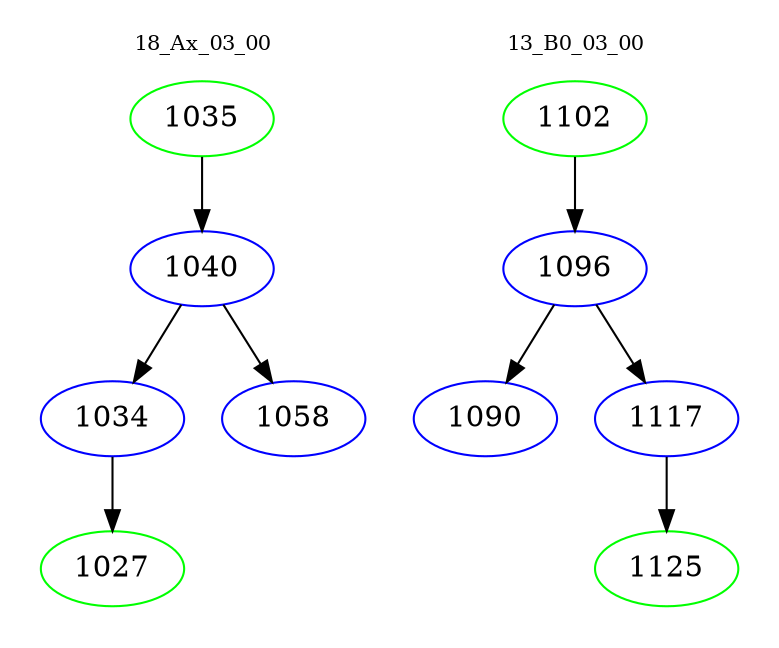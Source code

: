 digraph{
subgraph cluster_0 {
color = white
label = "18_Ax_03_00";
fontsize=10;
T0_1035 [label="1035", color="green"]
T0_1035 -> T0_1040 [color="black"]
T0_1040 [label="1040", color="blue"]
T0_1040 -> T0_1034 [color="black"]
T0_1034 [label="1034", color="blue"]
T0_1034 -> T0_1027 [color="black"]
T0_1027 [label="1027", color="green"]
T0_1040 -> T0_1058 [color="black"]
T0_1058 [label="1058", color="blue"]
}
subgraph cluster_1 {
color = white
label = "13_B0_03_00";
fontsize=10;
T1_1102 [label="1102", color="green"]
T1_1102 -> T1_1096 [color="black"]
T1_1096 [label="1096", color="blue"]
T1_1096 -> T1_1090 [color="black"]
T1_1090 [label="1090", color="blue"]
T1_1096 -> T1_1117 [color="black"]
T1_1117 [label="1117", color="blue"]
T1_1117 -> T1_1125 [color="black"]
T1_1125 [label="1125", color="green"]
}
}
